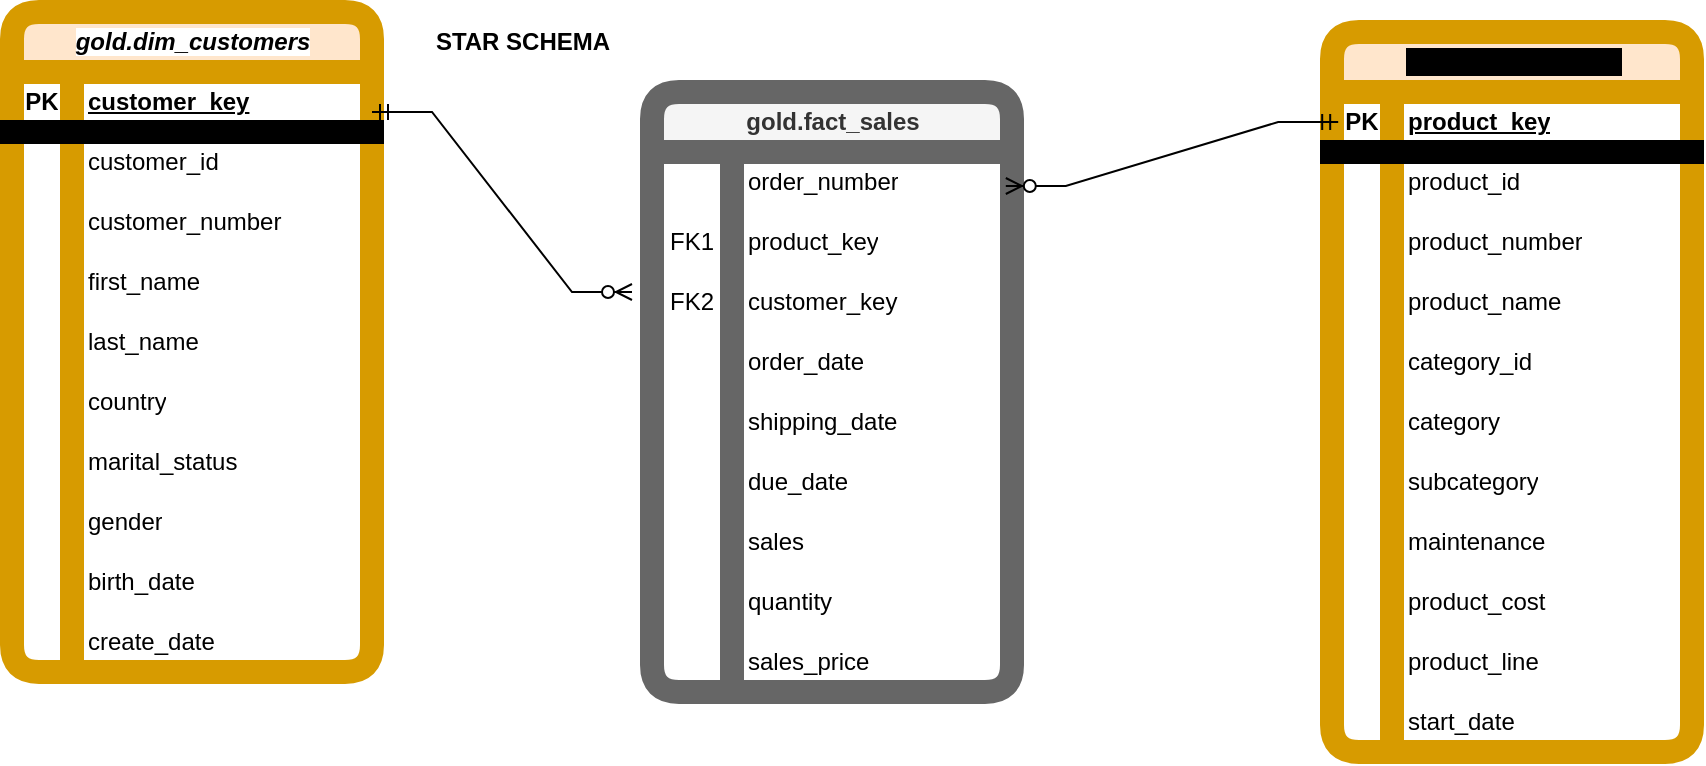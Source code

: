 <mxfile version="27.0.5">
  <diagram name="Page-1" id="MOUfUUCJqGxNi9TdiyHA">
    <mxGraphModel dx="1683" dy="561" grid="1" gridSize="10" guides="1" tooltips="1" connect="1" arrows="1" fold="1" page="1" pageScale="1" pageWidth="827" pageHeight="1169" math="0" shadow="0">
      <root>
        <mxCell id="0" />
        <mxCell id="1" parent="0" />
        <mxCell id="0U7llxlbK89CxbnBBrqj-1" value="&lt;i style=&quot;background-color: light-dark(#ffffff, var(--ge-dark-color, #121212));&quot;&gt;gold.dim_customers&lt;/i&gt;" style="shape=table;startSize=30;container=1;collapsible=1;childLayout=tableLayout;fixedRows=1;rowLines=0;fontStyle=1;align=center;resizeLast=1;html=1;rounded=1;fillColor=#ffe6cc;strokeColor=#d79b00;strokeWidth=12;perimeterSpacing=12;" vertex="1" parent="1">
          <mxGeometry x="-20" y="10" width="180" height="330" as="geometry">
            <mxRectangle x="80" y="160" width="70" height="30" as="alternateBounds" />
          </mxGeometry>
        </mxCell>
        <mxCell id="0U7llxlbK89CxbnBBrqj-2" value="" style="shape=tableRow;horizontal=0;startSize=0;swimlaneHead=0;swimlaneBody=0;fillColor=none;collapsible=0;dropTarget=0;points=[[0,0.5],[1,0.5]];portConstraint=eastwest;top=0;left=0;right=0;bottom=1;perimeterSpacing=12;strokeWidth=12;" vertex="1" parent="0U7llxlbK89CxbnBBrqj-1">
          <mxGeometry y="30" width="180" height="30" as="geometry" />
        </mxCell>
        <mxCell id="0U7llxlbK89CxbnBBrqj-3" value="PK" style="shape=partialRectangle;connectable=0;fillColor=none;top=0;left=0;bottom=0;right=0;fontStyle=1;overflow=hidden;whiteSpace=wrap;html=1;perimeterSpacing=12;strokeWidth=12;" vertex="1" parent="0U7llxlbK89CxbnBBrqj-2">
          <mxGeometry width="30" height="30" as="geometry">
            <mxRectangle width="30" height="30" as="alternateBounds" />
          </mxGeometry>
        </mxCell>
        <mxCell id="0U7llxlbK89CxbnBBrqj-4" value="customer_key" style="shape=partialRectangle;connectable=0;fillColor=none;top=0;left=0;bottom=0;right=0;align=left;spacingLeft=6;fontStyle=5;overflow=hidden;whiteSpace=wrap;html=1;perimeterSpacing=12;strokeWidth=12;" vertex="1" parent="0U7llxlbK89CxbnBBrqj-2">
          <mxGeometry x="30" width="150" height="30" as="geometry">
            <mxRectangle width="150" height="30" as="alternateBounds" />
          </mxGeometry>
        </mxCell>
        <mxCell id="0U7llxlbK89CxbnBBrqj-5" value="" style="shape=tableRow;horizontal=0;startSize=0;swimlaneHead=0;swimlaneBody=0;fillColor=none;collapsible=0;dropTarget=0;points=[[0,0.5],[1,0.5]];portConstraint=eastwest;top=0;left=0;right=0;bottom=0;strokeWidth=12;perimeterSpacing=12;" vertex="1" parent="0U7llxlbK89CxbnBBrqj-1">
          <mxGeometry y="60" width="180" height="30" as="geometry" />
        </mxCell>
        <mxCell id="0U7llxlbK89CxbnBBrqj-6" value="" style="shape=partialRectangle;connectable=0;fillColor=none;top=0;left=0;bottom=0;right=0;editable=1;overflow=hidden;whiteSpace=wrap;html=1;strokeWidth=12;perimeterSpacing=12;" vertex="1" parent="0U7llxlbK89CxbnBBrqj-5">
          <mxGeometry width="30" height="30" as="geometry">
            <mxRectangle width="30" height="30" as="alternateBounds" />
          </mxGeometry>
        </mxCell>
        <mxCell id="0U7llxlbK89CxbnBBrqj-7" value="customer_id" style="shape=partialRectangle;connectable=0;fillColor=none;top=0;left=0;bottom=0;right=0;align=left;spacingLeft=6;overflow=hidden;whiteSpace=wrap;html=1;strokeWidth=12;perimeterSpacing=12;" vertex="1" parent="0U7llxlbK89CxbnBBrqj-5">
          <mxGeometry x="30" width="150" height="30" as="geometry">
            <mxRectangle width="150" height="30" as="alternateBounds" />
          </mxGeometry>
        </mxCell>
        <mxCell id="0U7llxlbK89CxbnBBrqj-8" value="" style="shape=tableRow;horizontal=0;startSize=0;swimlaneHead=0;swimlaneBody=0;fillColor=none;collapsible=0;dropTarget=0;points=[[0,0.5],[1,0.5]];portConstraint=eastwest;top=0;left=0;right=0;bottom=0;strokeWidth=12;perimeterSpacing=12;" vertex="1" parent="0U7llxlbK89CxbnBBrqj-1">
          <mxGeometry y="90" width="180" height="30" as="geometry" />
        </mxCell>
        <mxCell id="0U7llxlbK89CxbnBBrqj-9" value="" style="shape=partialRectangle;connectable=0;fillColor=none;top=0;left=0;bottom=0;right=0;editable=1;overflow=hidden;whiteSpace=wrap;html=1;strokeWidth=12;perimeterSpacing=12;" vertex="1" parent="0U7llxlbK89CxbnBBrqj-8">
          <mxGeometry width="30" height="30" as="geometry">
            <mxRectangle width="30" height="30" as="alternateBounds" />
          </mxGeometry>
        </mxCell>
        <mxCell id="0U7llxlbK89CxbnBBrqj-10" value="customer_number" style="shape=partialRectangle;connectable=0;fillColor=none;top=0;left=0;bottom=0;right=0;align=left;spacingLeft=6;overflow=hidden;whiteSpace=wrap;html=1;strokeWidth=12;perimeterSpacing=12;" vertex="1" parent="0U7llxlbK89CxbnBBrqj-8">
          <mxGeometry x="30" width="150" height="30" as="geometry">
            <mxRectangle width="150" height="30" as="alternateBounds" />
          </mxGeometry>
        </mxCell>
        <mxCell id="0U7llxlbK89CxbnBBrqj-11" value="" style="shape=tableRow;horizontal=0;startSize=0;swimlaneHead=0;swimlaneBody=0;fillColor=none;collapsible=0;dropTarget=0;points=[[0,0.5],[1,0.5]];portConstraint=eastwest;top=0;left=0;right=0;bottom=0;strokeWidth=12;perimeterSpacing=12;" vertex="1" parent="0U7llxlbK89CxbnBBrqj-1">
          <mxGeometry y="120" width="180" height="30" as="geometry" />
        </mxCell>
        <mxCell id="0U7llxlbK89CxbnBBrqj-12" value="" style="shape=partialRectangle;connectable=0;fillColor=none;top=0;left=0;bottom=0;right=0;editable=1;overflow=hidden;whiteSpace=wrap;html=1;strokeWidth=12;perimeterSpacing=12;" vertex="1" parent="0U7llxlbK89CxbnBBrqj-11">
          <mxGeometry width="30" height="30" as="geometry">
            <mxRectangle width="30" height="30" as="alternateBounds" />
          </mxGeometry>
        </mxCell>
        <mxCell id="0U7llxlbK89CxbnBBrqj-13" value="first_name" style="shape=partialRectangle;connectable=0;fillColor=none;top=0;left=0;bottom=0;right=0;align=left;spacingLeft=6;overflow=hidden;whiteSpace=wrap;html=1;strokeWidth=12;perimeterSpacing=12;" vertex="1" parent="0U7llxlbK89CxbnBBrqj-11">
          <mxGeometry x="30" width="150" height="30" as="geometry">
            <mxRectangle width="150" height="30" as="alternateBounds" />
          </mxGeometry>
        </mxCell>
        <mxCell id="0U7llxlbK89CxbnBBrqj-14" value="" style="shape=tableRow;horizontal=0;startSize=0;swimlaneHead=0;swimlaneBody=0;fillColor=none;collapsible=0;dropTarget=0;points=[[0,0.5],[1,0.5]];portConstraint=eastwest;top=0;left=0;right=0;bottom=0;strokeWidth=12;perimeterSpacing=12;" vertex="1" parent="0U7llxlbK89CxbnBBrqj-1">
          <mxGeometry y="150" width="180" height="30" as="geometry" />
        </mxCell>
        <mxCell id="0U7llxlbK89CxbnBBrqj-15" value="" style="shape=partialRectangle;connectable=0;fillColor=none;top=0;left=0;bottom=0;right=0;editable=1;overflow=hidden;whiteSpace=wrap;html=1;strokeWidth=12;perimeterSpacing=12;" vertex="1" parent="0U7llxlbK89CxbnBBrqj-14">
          <mxGeometry width="30" height="30" as="geometry">
            <mxRectangle width="30" height="30" as="alternateBounds" />
          </mxGeometry>
        </mxCell>
        <mxCell id="0U7llxlbK89CxbnBBrqj-16" value="last_name" style="shape=partialRectangle;connectable=0;fillColor=none;top=0;left=0;bottom=0;right=0;align=left;spacingLeft=6;overflow=hidden;whiteSpace=wrap;html=1;strokeWidth=12;perimeterSpacing=12;" vertex="1" parent="0U7llxlbK89CxbnBBrqj-14">
          <mxGeometry x="30" width="150" height="30" as="geometry">
            <mxRectangle width="150" height="30" as="alternateBounds" />
          </mxGeometry>
        </mxCell>
        <mxCell id="0U7llxlbK89CxbnBBrqj-17" value="" style="shape=tableRow;horizontal=0;startSize=0;swimlaneHead=0;swimlaneBody=0;fillColor=none;collapsible=0;dropTarget=0;points=[[0,0.5],[1,0.5]];portConstraint=eastwest;top=0;left=0;right=0;bottom=0;strokeWidth=12;perimeterSpacing=12;" vertex="1" parent="0U7llxlbK89CxbnBBrqj-1">
          <mxGeometry y="180" width="180" height="30" as="geometry" />
        </mxCell>
        <mxCell id="0U7llxlbK89CxbnBBrqj-18" value="" style="shape=partialRectangle;connectable=0;fillColor=none;top=0;left=0;bottom=0;right=0;editable=1;overflow=hidden;whiteSpace=wrap;html=1;strokeWidth=12;perimeterSpacing=12;" vertex="1" parent="0U7llxlbK89CxbnBBrqj-17">
          <mxGeometry width="30" height="30" as="geometry">
            <mxRectangle width="30" height="30" as="alternateBounds" />
          </mxGeometry>
        </mxCell>
        <mxCell id="0U7llxlbK89CxbnBBrqj-19" value="country" style="shape=partialRectangle;connectable=0;fillColor=none;top=0;left=0;bottom=0;right=0;align=left;spacingLeft=6;overflow=hidden;whiteSpace=wrap;html=1;strokeWidth=12;perimeterSpacing=12;" vertex="1" parent="0U7llxlbK89CxbnBBrqj-17">
          <mxGeometry x="30" width="150" height="30" as="geometry">
            <mxRectangle width="150" height="30" as="alternateBounds" />
          </mxGeometry>
        </mxCell>
        <mxCell id="0U7llxlbK89CxbnBBrqj-20" value="" style="shape=tableRow;horizontal=0;startSize=0;swimlaneHead=0;swimlaneBody=0;fillColor=none;collapsible=0;dropTarget=0;points=[[0,0.5],[1,0.5]];portConstraint=eastwest;top=0;left=0;right=0;bottom=0;strokeWidth=12;perimeterSpacing=12;" vertex="1" parent="0U7llxlbK89CxbnBBrqj-1">
          <mxGeometry y="210" width="180" height="30" as="geometry" />
        </mxCell>
        <mxCell id="0U7llxlbK89CxbnBBrqj-21" value="" style="shape=partialRectangle;connectable=0;fillColor=none;top=0;left=0;bottom=0;right=0;editable=1;overflow=hidden;whiteSpace=wrap;html=1;strokeWidth=12;perimeterSpacing=12;" vertex="1" parent="0U7llxlbK89CxbnBBrqj-20">
          <mxGeometry width="30" height="30" as="geometry">
            <mxRectangle width="30" height="30" as="alternateBounds" />
          </mxGeometry>
        </mxCell>
        <mxCell id="0U7llxlbK89CxbnBBrqj-22" value="marital_status" style="shape=partialRectangle;connectable=0;fillColor=none;top=0;left=0;bottom=0;right=0;align=left;spacingLeft=6;overflow=hidden;whiteSpace=wrap;html=1;strokeWidth=12;perimeterSpacing=12;" vertex="1" parent="0U7llxlbK89CxbnBBrqj-20">
          <mxGeometry x="30" width="150" height="30" as="geometry">
            <mxRectangle width="150" height="30" as="alternateBounds" />
          </mxGeometry>
        </mxCell>
        <mxCell id="0U7llxlbK89CxbnBBrqj-23" value="" style="shape=tableRow;horizontal=0;startSize=0;swimlaneHead=0;swimlaneBody=0;fillColor=none;collapsible=0;dropTarget=0;points=[[0,0.5],[1,0.5]];portConstraint=eastwest;top=0;left=0;right=0;bottom=0;strokeWidth=12;perimeterSpacing=12;" vertex="1" parent="0U7llxlbK89CxbnBBrqj-1">
          <mxGeometry y="240" width="180" height="30" as="geometry" />
        </mxCell>
        <mxCell id="0U7llxlbK89CxbnBBrqj-24" value="" style="shape=partialRectangle;connectable=0;fillColor=none;top=0;left=0;bottom=0;right=0;editable=1;overflow=hidden;whiteSpace=wrap;html=1;strokeWidth=12;perimeterSpacing=12;" vertex="1" parent="0U7llxlbK89CxbnBBrqj-23">
          <mxGeometry width="30" height="30" as="geometry">
            <mxRectangle width="30" height="30" as="alternateBounds" />
          </mxGeometry>
        </mxCell>
        <mxCell id="0U7llxlbK89CxbnBBrqj-25" value="gender" style="shape=partialRectangle;connectable=0;fillColor=none;top=0;left=0;bottom=0;right=0;align=left;spacingLeft=6;overflow=hidden;whiteSpace=wrap;html=1;strokeWidth=12;perimeterSpacing=12;" vertex="1" parent="0U7llxlbK89CxbnBBrqj-23">
          <mxGeometry x="30" width="150" height="30" as="geometry">
            <mxRectangle width="150" height="30" as="alternateBounds" />
          </mxGeometry>
        </mxCell>
        <mxCell id="0U7llxlbK89CxbnBBrqj-26" value="" style="shape=tableRow;horizontal=0;startSize=0;swimlaneHead=0;swimlaneBody=0;fillColor=none;collapsible=0;dropTarget=0;points=[[0,0.5],[1,0.5]];portConstraint=eastwest;top=0;left=0;right=0;bottom=0;strokeWidth=12;perimeterSpacing=12;" vertex="1" parent="0U7llxlbK89CxbnBBrqj-1">
          <mxGeometry y="270" width="180" height="30" as="geometry" />
        </mxCell>
        <mxCell id="0U7llxlbK89CxbnBBrqj-27" value="" style="shape=partialRectangle;connectable=0;fillColor=none;top=0;left=0;bottom=0;right=0;editable=1;overflow=hidden;whiteSpace=wrap;html=1;strokeWidth=12;perimeterSpacing=12;" vertex="1" parent="0U7llxlbK89CxbnBBrqj-26">
          <mxGeometry width="30" height="30" as="geometry">
            <mxRectangle width="30" height="30" as="alternateBounds" />
          </mxGeometry>
        </mxCell>
        <mxCell id="0U7llxlbK89CxbnBBrqj-28" value="birth_date" style="shape=partialRectangle;connectable=0;fillColor=none;top=0;left=0;bottom=0;right=0;align=left;spacingLeft=6;overflow=hidden;whiteSpace=wrap;html=1;strokeWidth=12;perimeterSpacing=12;" vertex="1" parent="0U7llxlbK89CxbnBBrqj-26">
          <mxGeometry x="30" width="150" height="30" as="geometry">
            <mxRectangle width="150" height="30" as="alternateBounds" />
          </mxGeometry>
        </mxCell>
        <mxCell id="0U7llxlbK89CxbnBBrqj-29" value="" style="shape=tableRow;horizontal=0;startSize=0;swimlaneHead=0;swimlaneBody=0;fillColor=none;collapsible=0;dropTarget=0;points=[[0,0.5],[1,0.5]];portConstraint=eastwest;top=0;left=0;right=0;bottom=0;strokeWidth=12;perimeterSpacing=12;" vertex="1" parent="0U7llxlbK89CxbnBBrqj-1">
          <mxGeometry y="300" width="180" height="30" as="geometry" />
        </mxCell>
        <mxCell id="0U7llxlbK89CxbnBBrqj-30" value="" style="shape=partialRectangle;connectable=0;fillColor=none;top=0;left=0;bottom=0;right=0;editable=1;overflow=hidden;whiteSpace=wrap;html=1;strokeWidth=12;perimeterSpacing=12;" vertex="1" parent="0U7llxlbK89CxbnBBrqj-29">
          <mxGeometry width="30" height="30" as="geometry">
            <mxRectangle width="30" height="30" as="alternateBounds" />
          </mxGeometry>
        </mxCell>
        <mxCell id="0U7llxlbK89CxbnBBrqj-31" value="create_date" style="shape=partialRectangle;connectable=0;fillColor=none;top=0;left=0;bottom=0;right=0;align=left;spacingLeft=6;overflow=hidden;whiteSpace=wrap;html=1;strokeWidth=12;perimeterSpacing=12;" vertex="1" parent="0U7llxlbK89CxbnBBrqj-29">
          <mxGeometry x="30" width="150" height="30" as="geometry">
            <mxRectangle width="150" height="30" as="alternateBounds" />
          </mxGeometry>
        </mxCell>
        <mxCell id="0U7llxlbK89CxbnBBrqj-32" value="&lt;span style=&quot;background-color: rgb(0, 0, 0);&quot;&gt;gold.dim_products&lt;/span&gt;" style="shape=table;startSize=30;container=1;collapsible=1;childLayout=tableLayout;fixedRows=1;rowLines=0;fontStyle=1;align=center;resizeLast=1;html=1;rounded=1;fillColor=#ffe6cc;strokeColor=#d79b00;strokeWidth=12;perimeterSpacing=12;" vertex="1" parent="1">
          <mxGeometry x="640" y="20" width="180" height="360" as="geometry">
            <mxRectangle x="80" y="160" width="70" height="30" as="alternateBounds" />
          </mxGeometry>
        </mxCell>
        <mxCell id="0U7llxlbK89CxbnBBrqj-33" value="" style="shape=tableRow;horizontal=0;startSize=0;swimlaneHead=0;swimlaneBody=0;fillColor=none;collapsible=0;dropTarget=0;points=[[0,0.5],[1,0.5]];portConstraint=eastwest;top=0;left=0;right=0;bottom=1;perimeterSpacing=12;strokeWidth=12;" vertex="1" parent="0U7llxlbK89CxbnBBrqj-32">
          <mxGeometry y="30" width="180" height="30" as="geometry" />
        </mxCell>
        <mxCell id="0U7llxlbK89CxbnBBrqj-34" value="PK" style="shape=partialRectangle;connectable=0;fillColor=none;top=0;left=0;bottom=0;right=0;fontStyle=1;overflow=hidden;whiteSpace=wrap;html=1;perimeterSpacing=12;strokeWidth=12;" vertex="1" parent="0U7llxlbK89CxbnBBrqj-33">
          <mxGeometry width="30" height="30" as="geometry">
            <mxRectangle width="30" height="30" as="alternateBounds" />
          </mxGeometry>
        </mxCell>
        <mxCell id="0U7llxlbK89CxbnBBrqj-35" value="product_key" style="shape=partialRectangle;connectable=0;fillColor=none;top=0;left=0;bottom=0;right=0;align=left;spacingLeft=6;fontStyle=5;overflow=hidden;whiteSpace=wrap;html=1;perimeterSpacing=12;strokeWidth=12;" vertex="1" parent="0U7llxlbK89CxbnBBrqj-33">
          <mxGeometry x="30" width="150" height="30" as="geometry">
            <mxRectangle width="150" height="30" as="alternateBounds" />
          </mxGeometry>
        </mxCell>
        <mxCell id="0U7llxlbK89CxbnBBrqj-36" value="" style="shape=tableRow;horizontal=0;startSize=0;swimlaneHead=0;swimlaneBody=0;fillColor=none;collapsible=0;dropTarget=0;points=[[0,0.5],[1,0.5]];portConstraint=eastwest;top=0;left=0;right=0;bottom=0;strokeWidth=12;perimeterSpacing=12;" vertex="1" parent="0U7llxlbK89CxbnBBrqj-32">
          <mxGeometry y="60" width="180" height="30" as="geometry" />
        </mxCell>
        <mxCell id="0U7llxlbK89CxbnBBrqj-37" value="" style="shape=partialRectangle;connectable=0;fillColor=none;top=0;left=0;bottom=0;right=0;editable=1;overflow=hidden;whiteSpace=wrap;html=1;strokeWidth=12;perimeterSpacing=12;" vertex="1" parent="0U7llxlbK89CxbnBBrqj-36">
          <mxGeometry width="30" height="30" as="geometry">
            <mxRectangle width="30" height="30" as="alternateBounds" />
          </mxGeometry>
        </mxCell>
        <mxCell id="0U7llxlbK89CxbnBBrqj-38" value="product_id" style="shape=partialRectangle;connectable=0;fillColor=none;top=0;left=0;bottom=0;right=0;align=left;spacingLeft=6;overflow=hidden;whiteSpace=wrap;html=1;strokeWidth=12;perimeterSpacing=12;" vertex="1" parent="0U7llxlbK89CxbnBBrqj-36">
          <mxGeometry x="30" width="150" height="30" as="geometry">
            <mxRectangle width="150" height="30" as="alternateBounds" />
          </mxGeometry>
        </mxCell>
        <mxCell id="0U7llxlbK89CxbnBBrqj-39" value="" style="shape=tableRow;horizontal=0;startSize=0;swimlaneHead=0;swimlaneBody=0;fillColor=none;collapsible=0;dropTarget=0;points=[[0,0.5],[1,0.5]];portConstraint=eastwest;top=0;left=0;right=0;bottom=0;strokeWidth=12;perimeterSpacing=12;" vertex="1" parent="0U7llxlbK89CxbnBBrqj-32">
          <mxGeometry y="90" width="180" height="30" as="geometry" />
        </mxCell>
        <mxCell id="0U7llxlbK89CxbnBBrqj-40" value="" style="shape=partialRectangle;connectable=0;fillColor=none;top=0;left=0;bottom=0;right=0;editable=1;overflow=hidden;whiteSpace=wrap;html=1;strokeWidth=12;perimeterSpacing=12;" vertex="1" parent="0U7llxlbK89CxbnBBrqj-39">
          <mxGeometry width="30" height="30" as="geometry">
            <mxRectangle width="30" height="30" as="alternateBounds" />
          </mxGeometry>
        </mxCell>
        <mxCell id="0U7llxlbK89CxbnBBrqj-41" value="product_number" style="shape=partialRectangle;connectable=0;fillColor=none;top=0;left=0;bottom=0;right=0;align=left;spacingLeft=6;overflow=hidden;whiteSpace=wrap;html=1;strokeWidth=12;perimeterSpacing=12;" vertex="1" parent="0U7llxlbK89CxbnBBrqj-39">
          <mxGeometry x="30" width="150" height="30" as="geometry">
            <mxRectangle width="150" height="30" as="alternateBounds" />
          </mxGeometry>
        </mxCell>
        <mxCell id="0U7llxlbK89CxbnBBrqj-42" value="" style="shape=tableRow;horizontal=0;startSize=0;swimlaneHead=0;swimlaneBody=0;fillColor=none;collapsible=0;dropTarget=0;points=[[0,0.5],[1,0.5]];portConstraint=eastwest;top=0;left=0;right=0;bottom=0;strokeWidth=12;perimeterSpacing=12;" vertex="1" parent="0U7llxlbK89CxbnBBrqj-32">
          <mxGeometry y="120" width="180" height="30" as="geometry" />
        </mxCell>
        <mxCell id="0U7llxlbK89CxbnBBrqj-43" value="" style="shape=partialRectangle;connectable=0;fillColor=none;top=0;left=0;bottom=0;right=0;editable=1;overflow=hidden;whiteSpace=wrap;html=1;strokeWidth=12;perimeterSpacing=12;" vertex="1" parent="0U7llxlbK89CxbnBBrqj-42">
          <mxGeometry width="30" height="30" as="geometry">
            <mxRectangle width="30" height="30" as="alternateBounds" />
          </mxGeometry>
        </mxCell>
        <mxCell id="0U7llxlbK89CxbnBBrqj-44" value="product_name" style="shape=partialRectangle;connectable=0;fillColor=none;top=0;left=0;bottom=0;right=0;align=left;spacingLeft=6;overflow=hidden;whiteSpace=wrap;html=1;strokeWidth=12;perimeterSpacing=12;" vertex="1" parent="0U7llxlbK89CxbnBBrqj-42">
          <mxGeometry x="30" width="150" height="30" as="geometry">
            <mxRectangle width="150" height="30" as="alternateBounds" />
          </mxGeometry>
        </mxCell>
        <mxCell id="0U7llxlbK89CxbnBBrqj-45" value="" style="shape=tableRow;horizontal=0;startSize=0;swimlaneHead=0;swimlaneBody=0;fillColor=none;collapsible=0;dropTarget=0;points=[[0,0.5],[1,0.5]];portConstraint=eastwest;top=0;left=0;right=0;bottom=0;strokeWidth=12;perimeterSpacing=12;" vertex="1" parent="0U7llxlbK89CxbnBBrqj-32">
          <mxGeometry y="150" width="180" height="30" as="geometry" />
        </mxCell>
        <mxCell id="0U7llxlbK89CxbnBBrqj-46" value="" style="shape=partialRectangle;connectable=0;fillColor=none;top=0;left=0;bottom=0;right=0;editable=1;overflow=hidden;whiteSpace=wrap;html=1;strokeWidth=12;perimeterSpacing=12;" vertex="1" parent="0U7llxlbK89CxbnBBrqj-45">
          <mxGeometry width="30" height="30" as="geometry">
            <mxRectangle width="30" height="30" as="alternateBounds" />
          </mxGeometry>
        </mxCell>
        <mxCell id="0U7llxlbK89CxbnBBrqj-47" value="category_id" style="shape=partialRectangle;connectable=0;fillColor=none;top=0;left=0;bottom=0;right=0;align=left;spacingLeft=6;overflow=hidden;whiteSpace=wrap;html=1;strokeWidth=12;perimeterSpacing=12;" vertex="1" parent="0U7llxlbK89CxbnBBrqj-45">
          <mxGeometry x="30" width="150" height="30" as="geometry">
            <mxRectangle width="150" height="30" as="alternateBounds" />
          </mxGeometry>
        </mxCell>
        <mxCell id="0U7llxlbK89CxbnBBrqj-48" value="" style="shape=tableRow;horizontal=0;startSize=0;swimlaneHead=0;swimlaneBody=0;fillColor=none;collapsible=0;dropTarget=0;points=[[0,0.5],[1,0.5]];portConstraint=eastwest;top=0;left=0;right=0;bottom=0;strokeWidth=12;perimeterSpacing=12;" vertex="1" parent="0U7llxlbK89CxbnBBrqj-32">
          <mxGeometry y="180" width="180" height="30" as="geometry" />
        </mxCell>
        <mxCell id="0U7llxlbK89CxbnBBrqj-49" value="" style="shape=partialRectangle;connectable=0;fillColor=none;top=0;left=0;bottom=0;right=0;editable=1;overflow=hidden;whiteSpace=wrap;html=1;strokeWidth=12;perimeterSpacing=12;" vertex="1" parent="0U7llxlbK89CxbnBBrqj-48">
          <mxGeometry width="30" height="30" as="geometry">
            <mxRectangle width="30" height="30" as="alternateBounds" />
          </mxGeometry>
        </mxCell>
        <mxCell id="0U7llxlbK89CxbnBBrqj-50" value="category" style="shape=partialRectangle;connectable=0;fillColor=none;top=0;left=0;bottom=0;right=0;align=left;spacingLeft=6;overflow=hidden;whiteSpace=wrap;html=1;strokeWidth=12;perimeterSpacing=12;" vertex="1" parent="0U7llxlbK89CxbnBBrqj-48">
          <mxGeometry x="30" width="150" height="30" as="geometry">
            <mxRectangle width="150" height="30" as="alternateBounds" />
          </mxGeometry>
        </mxCell>
        <mxCell id="0U7llxlbK89CxbnBBrqj-51" value="" style="shape=tableRow;horizontal=0;startSize=0;swimlaneHead=0;swimlaneBody=0;fillColor=none;collapsible=0;dropTarget=0;points=[[0,0.5],[1,0.5]];portConstraint=eastwest;top=0;left=0;right=0;bottom=0;strokeWidth=12;perimeterSpacing=12;" vertex="1" parent="0U7llxlbK89CxbnBBrqj-32">
          <mxGeometry y="210" width="180" height="30" as="geometry" />
        </mxCell>
        <mxCell id="0U7llxlbK89CxbnBBrqj-52" value="" style="shape=partialRectangle;connectable=0;fillColor=none;top=0;left=0;bottom=0;right=0;editable=1;overflow=hidden;whiteSpace=wrap;html=1;strokeWidth=12;perimeterSpacing=12;" vertex="1" parent="0U7llxlbK89CxbnBBrqj-51">
          <mxGeometry width="30" height="30" as="geometry">
            <mxRectangle width="30" height="30" as="alternateBounds" />
          </mxGeometry>
        </mxCell>
        <mxCell id="0U7llxlbK89CxbnBBrqj-53" value="subcategory" style="shape=partialRectangle;connectable=0;fillColor=none;top=0;left=0;bottom=0;right=0;align=left;spacingLeft=6;overflow=hidden;whiteSpace=wrap;html=1;strokeWidth=12;perimeterSpacing=12;" vertex="1" parent="0U7llxlbK89CxbnBBrqj-51">
          <mxGeometry x="30" width="150" height="30" as="geometry">
            <mxRectangle width="150" height="30" as="alternateBounds" />
          </mxGeometry>
        </mxCell>
        <mxCell id="0U7llxlbK89CxbnBBrqj-54" value="" style="shape=tableRow;horizontal=0;startSize=0;swimlaneHead=0;swimlaneBody=0;fillColor=none;collapsible=0;dropTarget=0;points=[[0,0.5],[1,0.5]];portConstraint=eastwest;top=0;left=0;right=0;bottom=0;strokeWidth=12;perimeterSpacing=12;" vertex="1" parent="0U7llxlbK89CxbnBBrqj-32">
          <mxGeometry y="240" width="180" height="30" as="geometry" />
        </mxCell>
        <mxCell id="0U7llxlbK89CxbnBBrqj-55" value="" style="shape=partialRectangle;connectable=0;fillColor=none;top=0;left=0;bottom=0;right=0;editable=1;overflow=hidden;whiteSpace=wrap;html=1;strokeWidth=12;perimeterSpacing=12;" vertex="1" parent="0U7llxlbK89CxbnBBrqj-54">
          <mxGeometry width="30" height="30" as="geometry">
            <mxRectangle width="30" height="30" as="alternateBounds" />
          </mxGeometry>
        </mxCell>
        <mxCell id="0U7llxlbK89CxbnBBrqj-56" value="maintenance" style="shape=partialRectangle;connectable=0;fillColor=none;top=0;left=0;bottom=0;right=0;align=left;spacingLeft=6;overflow=hidden;whiteSpace=wrap;html=1;strokeWidth=12;perimeterSpacing=12;" vertex="1" parent="0U7llxlbK89CxbnBBrqj-54">
          <mxGeometry x="30" width="150" height="30" as="geometry">
            <mxRectangle width="150" height="30" as="alternateBounds" />
          </mxGeometry>
        </mxCell>
        <mxCell id="0U7llxlbK89CxbnBBrqj-57" value="" style="shape=tableRow;horizontal=0;startSize=0;swimlaneHead=0;swimlaneBody=0;fillColor=none;collapsible=0;dropTarget=0;points=[[0,0.5],[1,0.5]];portConstraint=eastwest;top=0;left=0;right=0;bottom=0;strokeWidth=12;perimeterSpacing=12;" vertex="1" parent="0U7llxlbK89CxbnBBrqj-32">
          <mxGeometry y="270" width="180" height="30" as="geometry" />
        </mxCell>
        <mxCell id="0U7llxlbK89CxbnBBrqj-58" value="" style="shape=partialRectangle;connectable=0;fillColor=none;top=0;left=0;bottom=0;right=0;editable=1;overflow=hidden;whiteSpace=wrap;html=1;strokeWidth=12;perimeterSpacing=12;" vertex="1" parent="0U7llxlbK89CxbnBBrqj-57">
          <mxGeometry width="30" height="30" as="geometry">
            <mxRectangle width="30" height="30" as="alternateBounds" />
          </mxGeometry>
        </mxCell>
        <mxCell id="0U7llxlbK89CxbnBBrqj-59" value="product_cost" style="shape=partialRectangle;connectable=0;fillColor=none;top=0;left=0;bottom=0;right=0;align=left;spacingLeft=6;overflow=hidden;whiteSpace=wrap;html=1;strokeWidth=12;perimeterSpacing=12;" vertex="1" parent="0U7llxlbK89CxbnBBrqj-57">
          <mxGeometry x="30" width="150" height="30" as="geometry">
            <mxRectangle width="150" height="30" as="alternateBounds" />
          </mxGeometry>
        </mxCell>
        <mxCell id="0U7llxlbK89CxbnBBrqj-60" value="" style="shape=tableRow;horizontal=0;startSize=0;swimlaneHead=0;swimlaneBody=0;fillColor=none;collapsible=0;dropTarget=0;points=[[0,0.5],[1,0.5]];portConstraint=eastwest;top=0;left=0;right=0;bottom=0;strokeWidth=12;perimeterSpacing=12;" vertex="1" parent="0U7llxlbK89CxbnBBrqj-32">
          <mxGeometry y="300" width="180" height="30" as="geometry" />
        </mxCell>
        <mxCell id="0U7llxlbK89CxbnBBrqj-61" value="" style="shape=partialRectangle;connectable=0;fillColor=none;top=0;left=0;bottom=0;right=0;editable=1;overflow=hidden;whiteSpace=wrap;html=1;strokeWidth=12;perimeterSpacing=12;" vertex="1" parent="0U7llxlbK89CxbnBBrqj-60">
          <mxGeometry width="30" height="30" as="geometry">
            <mxRectangle width="30" height="30" as="alternateBounds" />
          </mxGeometry>
        </mxCell>
        <mxCell id="0U7llxlbK89CxbnBBrqj-62" value="product_line" style="shape=partialRectangle;connectable=0;fillColor=none;top=0;left=0;bottom=0;right=0;align=left;spacingLeft=6;overflow=hidden;whiteSpace=wrap;html=1;strokeWidth=12;perimeterSpacing=12;" vertex="1" parent="0U7llxlbK89CxbnBBrqj-60">
          <mxGeometry x="30" width="150" height="30" as="geometry">
            <mxRectangle width="150" height="30" as="alternateBounds" />
          </mxGeometry>
        </mxCell>
        <mxCell id="0U7llxlbK89CxbnBBrqj-63" value="" style="shape=tableRow;horizontal=0;startSize=0;swimlaneHead=0;swimlaneBody=0;fillColor=none;collapsible=0;dropTarget=0;points=[[0,0.5],[1,0.5]];portConstraint=eastwest;top=0;left=0;right=0;bottom=0;strokeWidth=12;perimeterSpacing=12;" vertex="1" parent="0U7llxlbK89CxbnBBrqj-32">
          <mxGeometry y="330" width="180" height="30" as="geometry" />
        </mxCell>
        <mxCell id="0U7llxlbK89CxbnBBrqj-64" value="" style="shape=partialRectangle;connectable=0;fillColor=none;top=0;left=0;bottom=0;right=0;editable=1;overflow=hidden;whiteSpace=wrap;html=1;strokeWidth=12;perimeterSpacing=12;" vertex="1" parent="0U7llxlbK89CxbnBBrqj-63">
          <mxGeometry width="30" height="30" as="geometry">
            <mxRectangle width="30" height="30" as="alternateBounds" />
          </mxGeometry>
        </mxCell>
        <mxCell id="0U7llxlbK89CxbnBBrqj-65" value="start_date" style="shape=partialRectangle;connectable=0;fillColor=none;top=0;left=0;bottom=0;right=0;align=left;spacingLeft=6;overflow=hidden;whiteSpace=wrap;html=1;strokeWidth=12;perimeterSpacing=12;" vertex="1" parent="0U7llxlbK89CxbnBBrqj-63">
          <mxGeometry x="30" width="150" height="30" as="geometry">
            <mxRectangle width="150" height="30" as="alternateBounds" />
          </mxGeometry>
        </mxCell>
        <mxCell id="0U7llxlbK89CxbnBBrqj-66" value="gold.fact_sales" style="shape=table;startSize=30;container=1;collapsible=1;childLayout=tableLayout;fixedRows=1;rowLines=0;fontStyle=1;align=center;resizeLast=1;html=1;rounded=1;fillColor=#f5f5f5;strokeColor=#666666;fontColor=#333333;strokeWidth=12;perimeterSpacing=12;" vertex="1" parent="1">
          <mxGeometry x="300" y="50" width="180" height="300" as="geometry">
            <mxRectangle x="80" y="160" width="70" height="30" as="alternateBounds" />
          </mxGeometry>
        </mxCell>
        <mxCell id="0U7llxlbK89CxbnBBrqj-70" value="" style="shape=tableRow;horizontal=0;startSize=0;swimlaneHead=0;swimlaneBody=0;fillColor=none;collapsible=0;dropTarget=0;points=[[0,0.5],[1,0.5]];portConstraint=eastwest;top=0;left=0;right=0;bottom=0;strokeWidth=12;perimeterSpacing=12;" vertex="1" parent="0U7llxlbK89CxbnBBrqj-66">
          <mxGeometry y="30" width="180" height="30" as="geometry" />
        </mxCell>
        <mxCell id="0U7llxlbK89CxbnBBrqj-71" value="" style="shape=partialRectangle;connectable=0;fillColor=none;top=0;left=0;bottom=0;right=0;editable=1;overflow=hidden;whiteSpace=wrap;html=1;strokeWidth=12;perimeterSpacing=12;" vertex="1" parent="0U7llxlbK89CxbnBBrqj-70">
          <mxGeometry width="40" height="30" as="geometry">
            <mxRectangle width="40" height="30" as="alternateBounds" />
          </mxGeometry>
        </mxCell>
        <mxCell id="0U7llxlbK89CxbnBBrqj-72" value="order_number" style="shape=partialRectangle;connectable=0;fillColor=none;top=0;left=0;bottom=0;right=0;align=left;spacingLeft=6;overflow=hidden;whiteSpace=wrap;html=1;strokeWidth=12;perimeterSpacing=12;" vertex="1" parent="0U7llxlbK89CxbnBBrqj-70">
          <mxGeometry x="40" width="140" height="30" as="geometry">
            <mxRectangle width="140" height="30" as="alternateBounds" />
          </mxGeometry>
        </mxCell>
        <mxCell id="0U7llxlbK89CxbnBBrqj-97" value="" style="shape=tableRow;horizontal=0;startSize=0;swimlaneHead=0;swimlaneBody=0;fillColor=none;collapsible=0;dropTarget=0;points=[[0,0.5],[1,0.5]];portConstraint=eastwest;top=0;left=0;right=0;bottom=0;strokeWidth=12;perimeterSpacing=12;" vertex="1" parent="0U7llxlbK89CxbnBBrqj-66">
          <mxGeometry y="60" width="180" height="30" as="geometry" />
        </mxCell>
        <mxCell id="0U7llxlbK89CxbnBBrqj-98" value="FK1" style="shape=partialRectangle;connectable=0;fillColor=none;top=0;left=0;bottom=0;right=0;editable=1;overflow=hidden;whiteSpace=wrap;html=1;strokeWidth=12;perimeterSpacing=12;" vertex="1" parent="0U7llxlbK89CxbnBBrqj-97">
          <mxGeometry width="40" height="30" as="geometry">
            <mxRectangle width="40" height="30" as="alternateBounds" />
          </mxGeometry>
        </mxCell>
        <mxCell id="0U7llxlbK89CxbnBBrqj-99" value="product_key" style="shape=partialRectangle;connectable=0;fillColor=none;top=0;left=0;bottom=0;right=0;align=left;spacingLeft=6;overflow=hidden;whiteSpace=wrap;html=1;strokeWidth=12;perimeterSpacing=12;" vertex="1" parent="0U7llxlbK89CxbnBBrqj-97">
          <mxGeometry x="40" width="140" height="30" as="geometry">
            <mxRectangle width="140" height="30" as="alternateBounds" />
          </mxGeometry>
        </mxCell>
        <mxCell id="0U7llxlbK89CxbnBBrqj-73" value="" style="shape=tableRow;horizontal=0;startSize=0;swimlaneHead=0;swimlaneBody=0;fillColor=none;collapsible=0;dropTarget=0;points=[[0,0.5],[1,0.5]];portConstraint=eastwest;top=0;left=0;right=0;bottom=0;strokeWidth=12;perimeterSpacing=12;" vertex="1" parent="0U7llxlbK89CxbnBBrqj-66">
          <mxGeometry y="90" width="180" height="30" as="geometry" />
        </mxCell>
        <mxCell id="0U7llxlbK89CxbnBBrqj-74" value="FK2" style="shape=partialRectangle;connectable=0;fillColor=none;top=0;left=0;bottom=0;right=0;editable=1;overflow=hidden;whiteSpace=wrap;html=1;strokeWidth=12;perimeterSpacing=12;" vertex="1" parent="0U7llxlbK89CxbnBBrqj-73">
          <mxGeometry width="40" height="30" as="geometry">
            <mxRectangle width="40" height="30" as="alternateBounds" />
          </mxGeometry>
        </mxCell>
        <mxCell id="0U7llxlbK89CxbnBBrqj-75" value="customer_key" style="shape=partialRectangle;connectable=0;fillColor=none;top=0;left=0;bottom=0;right=0;align=left;spacingLeft=6;overflow=hidden;whiteSpace=wrap;html=1;strokeWidth=12;perimeterSpacing=12;" vertex="1" parent="0U7llxlbK89CxbnBBrqj-73">
          <mxGeometry x="40" width="140" height="30" as="geometry">
            <mxRectangle width="140" height="30" as="alternateBounds" />
          </mxGeometry>
        </mxCell>
        <mxCell id="0U7llxlbK89CxbnBBrqj-76" value="" style="shape=tableRow;horizontal=0;startSize=0;swimlaneHead=0;swimlaneBody=0;fillColor=none;collapsible=0;dropTarget=0;points=[[0,0.5],[1,0.5]];portConstraint=eastwest;top=0;left=0;right=0;bottom=0;strokeWidth=12;perimeterSpacing=12;" vertex="1" parent="0U7llxlbK89CxbnBBrqj-66">
          <mxGeometry y="120" width="180" height="30" as="geometry" />
        </mxCell>
        <mxCell id="0U7llxlbK89CxbnBBrqj-77" value="" style="shape=partialRectangle;connectable=0;fillColor=none;top=0;left=0;bottom=0;right=0;editable=1;overflow=hidden;whiteSpace=wrap;html=1;strokeWidth=12;perimeterSpacing=12;" vertex="1" parent="0U7llxlbK89CxbnBBrqj-76">
          <mxGeometry width="40" height="30" as="geometry">
            <mxRectangle width="40" height="30" as="alternateBounds" />
          </mxGeometry>
        </mxCell>
        <mxCell id="0U7llxlbK89CxbnBBrqj-78" value="order_date" style="shape=partialRectangle;connectable=0;fillColor=none;top=0;left=0;bottom=0;right=0;align=left;spacingLeft=6;overflow=hidden;whiteSpace=wrap;html=1;strokeWidth=12;perimeterSpacing=12;" vertex="1" parent="0U7llxlbK89CxbnBBrqj-76">
          <mxGeometry x="40" width="140" height="30" as="geometry">
            <mxRectangle width="140" height="30" as="alternateBounds" />
          </mxGeometry>
        </mxCell>
        <mxCell id="0U7llxlbK89CxbnBBrqj-79" value="" style="shape=tableRow;horizontal=0;startSize=0;swimlaneHead=0;swimlaneBody=0;fillColor=none;collapsible=0;dropTarget=0;points=[[0,0.5],[1,0.5]];portConstraint=eastwest;top=0;left=0;right=0;bottom=0;strokeWidth=12;perimeterSpacing=12;" vertex="1" parent="0U7llxlbK89CxbnBBrqj-66">
          <mxGeometry y="150" width="180" height="30" as="geometry" />
        </mxCell>
        <mxCell id="0U7llxlbK89CxbnBBrqj-80" value="" style="shape=partialRectangle;connectable=0;fillColor=none;top=0;left=0;bottom=0;right=0;editable=1;overflow=hidden;whiteSpace=wrap;html=1;strokeWidth=12;perimeterSpacing=12;" vertex="1" parent="0U7llxlbK89CxbnBBrqj-79">
          <mxGeometry width="40" height="30" as="geometry">
            <mxRectangle width="40" height="30" as="alternateBounds" />
          </mxGeometry>
        </mxCell>
        <mxCell id="0U7llxlbK89CxbnBBrqj-81" value="shipping_date" style="shape=partialRectangle;connectable=0;fillColor=none;top=0;left=0;bottom=0;right=0;align=left;spacingLeft=6;overflow=hidden;whiteSpace=wrap;html=1;strokeWidth=12;perimeterSpacing=12;" vertex="1" parent="0U7llxlbK89CxbnBBrqj-79">
          <mxGeometry x="40" width="140" height="30" as="geometry">
            <mxRectangle width="140" height="30" as="alternateBounds" />
          </mxGeometry>
        </mxCell>
        <mxCell id="0U7llxlbK89CxbnBBrqj-82" value="" style="shape=tableRow;horizontal=0;startSize=0;swimlaneHead=0;swimlaneBody=0;fillColor=none;collapsible=0;dropTarget=0;points=[[0,0.5],[1,0.5]];portConstraint=eastwest;top=0;left=0;right=0;bottom=0;strokeWidth=12;perimeterSpacing=12;" vertex="1" parent="0U7llxlbK89CxbnBBrqj-66">
          <mxGeometry y="180" width="180" height="30" as="geometry" />
        </mxCell>
        <mxCell id="0U7llxlbK89CxbnBBrqj-83" value="" style="shape=partialRectangle;connectable=0;fillColor=none;top=0;left=0;bottom=0;right=0;editable=1;overflow=hidden;whiteSpace=wrap;html=1;strokeWidth=12;perimeterSpacing=12;" vertex="1" parent="0U7llxlbK89CxbnBBrqj-82">
          <mxGeometry width="40" height="30" as="geometry">
            <mxRectangle width="40" height="30" as="alternateBounds" />
          </mxGeometry>
        </mxCell>
        <mxCell id="0U7llxlbK89CxbnBBrqj-84" value="due_date" style="shape=partialRectangle;connectable=0;fillColor=none;top=0;left=0;bottom=0;right=0;align=left;spacingLeft=6;overflow=hidden;whiteSpace=wrap;html=1;strokeWidth=12;perimeterSpacing=12;" vertex="1" parent="0U7llxlbK89CxbnBBrqj-82">
          <mxGeometry x="40" width="140" height="30" as="geometry">
            <mxRectangle width="140" height="30" as="alternateBounds" />
          </mxGeometry>
        </mxCell>
        <mxCell id="0U7llxlbK89CxbnBBrqj-85" value="" style="shape=tableRow;horizontal=0;startSize=0;swimlaneHead=0;swimlaneBody=0;fillColor=none;collapsible=0;dropTarget=0;points=[[0,0.5],[1,0.5]];portConstraint=eastwest;top=0;left=0;right=0;bottom=0;strokeWidth=12;perimeterSpacing=12;" vertex="1" parent="0U7llxlbK89CxbnBBrqj-66">
          <mxGeometry y="210" width="180" height="30" as="geometry" />
        </mxCell>
        <mxCell id="0U7llxlbK89CxbnBBrqj-86" value="" style="shape=partialRectangle;connectable=0;fillColor=none;top=0;left=0;bottom=0;right=0;editable=1;overflow=hidden;whiteSpace=wrap;html=1;strokeWidth=12;perimeterSpacing=12;" vertex="1" parent="0U7llxlbK89CxbnBBrqj-85">
          <mxGeometry width="40" height="30" as="geometry">
            <mxRectangle width="40" height="30" as="alternateBounds" />
          </mxGeometry>
        </mxCell>
        <mxCell id="0U7llxlbK89CxbnBBrqj-87" value="sales" style="shape=partialRectangle;connectable=0;fillColor=none;top=0;left=0;bottom=0;right=0;align=left;spacingLeft=6;overflow=hidden;whiteSpace=wrap;html=1;strokeWidth=12;perimeterSpacing=12;" vertex="1" parent="0U7llxlbK89CxbnBBrqj-85">
          <mxGeometry x="40" width="140" height="30" as="geometry">
            <mxRectangle width="140" height="30" as="alternateBounds" />
          </mxGeometry>
        </mxCell>
        <mxCell id="0U7llxlbK89CxbnBBrqj-88" value="" style="shape=tableRow;horizontal=0;startSize=0;swimlaneHead=0;swimlaneBody=0;fillColor=none;collapsible=0;dropTarget=0;points=[[0,0.5],[1,0.5]];portConstraint=eastwest;top=0;left=0;right=0;bottom=0;strokeWidth=12;perimeterSpacing=12;" vertex="1" parent="0U7llxlbK89CxbnBBrqj-66">
          <mxGeometry y="240" width="180" height="30" as="geometry" />
        </mxCell>
        <mxCell id="0U7llxlbK89CxbnBBrqj-89" value="" style="shape=partialRectangle;connectable=0;fillColor=none;top=0;left=0;bottom=0;right=0;editable=1;overflow=hidden;whiteSpace=wrap;html=1;strokeWidth=12;perimeterSpacing=12;" vertex="1" parent="0U7llxlbK89CxbnBBrqj-88">
          <mxGeometry width="40" height="30" as="geometry">
            <mxRectangle width="40" height="30" as="alternateBounds" />
          </mxGeometry>
        </mxCell>
        <mxCell id="0U7llxlbK89CxbnBBrqj-90" value="quantity" style="shape=partialRectangle;connectable=0;fillColor=none;top=0;left=0;bottom=0;right=0;align=left;spacingLeft=6;overflow=hidden;whiteSpace=wrap;html=1;strokeWidth=12;perimeterSpacing=12;" vertex="1" parent="0U7llxlbK89CxbnBBrqj-88">
          <mxGeometry x="40" width="140" height="30" as="geometry">
            <mxRectangle width="140" height="30" as="alternateBounds" />
          </mxGeometry>
        </mxCell>
        <mxCell id="0U7llxlbK89CxbnBBrqj-91" value="" style="shape=tableRow;horizontal=0;startSize=0;swimlaneHead=0;swimlaneBody=0;fillColor=none;collapsible=0;dropTarget=0;points=[[0,0.5],[1,0.5]];portConstraint=eastwest;top=0;left=0;right=0;bottom=0;strokeWidth=12;perimeterSpacing=12;" vertex="1" parent="0U7llxlbK89CxbnBBrqj-66">
          <mxGeometry y="270" width="180" height="30" as="geometry" />
        </mxCell>
        <mxCell id="0U7llxlbK89CxbnBBrqj-92" value="" style="shape=partialRectangle;connectable=0;fillColor=none;top=0;left=0;bottom=0;right=0;editable=1;overflow=hidden;whiteSpace=wrap;html=1;strokeWidth=12;perimeterSpacing=12;" vertex="1" parent="0U7llxlbK89CxbnBBrqj-91">
          <mxGeometry width="40" height="30" as="geometry">
            <mxRectangle width="40" height="30" as="alternateBounds" />
          </mxGeometry>
        </mxCell>
        <mxCell id="0U7llxlbK89CxbnBBrqj-93" value="sales_price" style="shape=partialRectangle;connectable=0;fillColor=none;top=0;left=0;bottom=0;right=0;align=left;spacingLeft=6;overflow=hidden;whiteSpace=wrap;html=1;strokeWidth=12;perimeterSpacing=12;" vertex="1" parent="0U7llxlbK89CxbnBBrqj-91">
          <mxGeometry x="40" width="140" height="30" as="geometry">
            <mxRectangle width="140" height="30" as="alternateBounds" />
          </mxGeometry>
        </mxCell>
        <mxCell id="0U7llxlbK89CxbnBBrqj-100" value="" style="edgeStyle=entityRelationEdgeStyle;fontSize=12;html=1;endArrow=ERzeroToMany;startArrow=ERmandOne;rounded=0;" edge="1" parent="1">
          <mxGeometry width="100" height="100" relative="1" as="geometry">
            <mxPoint x="160" y="60" as="sourcePoint" />
            <mxPoint x="290" y="150" as="targetPoint" />
          </mxGeometry>
        </mxCell>
        <mxCell id="0U7llxlbK89CxbnBBrqj-101" value="" style="edgeStyle=entityRelationEdgeStyle;fontSize=12;html=1;endArrow=ERzeroToMany;startArrow=ERmandOne;rounded=0;entryX=0.926;entryY=0.537;entryDx=0;entryDy=0;entryPerimeter=0;exitX=0.074;exitY=0.5;exitDx=0;exitDy=0;exitPerimeter=0;" edge="1" parent="1" source="0U7llxlbK89CxbnBBrqj-33" target="0U7llxlbK89CxbnBBrqj-70">
          <mxGeometry width="100" height="100" relative="1" as="geometry">
            <mxPoint x="590" y="70" as="sourcePoint" />
            <mxPoint x="560" y="110" as="targetPoint" />
            <Array as="points">
              <mxPoint x="890" y="170" />
              <mxPoint x="530" y="110" />
              <mxPoint x="510" y="80" />
            </Array>
          </mxGeometry>
        </mxCell>
        <mxCell id="0U7llxlbK89CxbnBBrqj-102" value="&lt;b&gt;STAR SCHEMA&lt;/b&gt;" style="text;html=1;align=center;verticalAlign=middle;resizable=0;points=[];autosize=1;strokeColor=none;fillColor=none;" vertex="1" parent="1">
          <mxGeometry x="180" y="10" width="110" height="30" as="geometry" />
        </mxCell>
      </root>
    </mxGraphModel>
  </diagram>
</mxfile>
